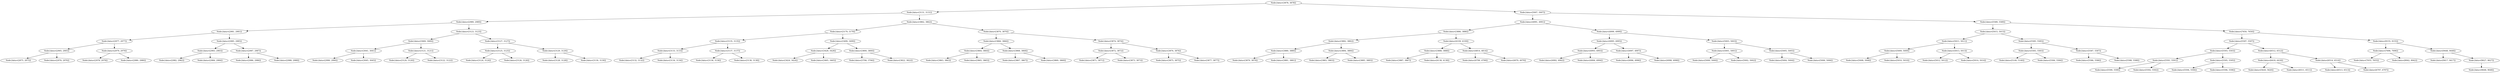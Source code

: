 digraph G{
709652603 [label="Node{data=[3878, 3878]}"]
709652603 -> 2003230712
2003230712 [label="Node{data=[3131, 3131]}"]
2003230712 -> 1246438532
1246438532 [label="Node{data=[2989, 2989]}"]
1246438532 -> 2079224352
2079224352 [label="Node{data=[2981, 2981]}"]
2079224352 -> 854067854
854067854 [label="Node{data=[2977, 2977]}"]
854067854 -> 1932560948
1932560948 [label="Node{data=[2905, 2905]}"]
1932560948 -> 1615654866
1615654866 [label="Node{data=[2875, 2875]}"]
1932560948 -> 1757146761
1757146761 [label="Node{data=[2976, 2976]}"]
854067854 -> 443889002
443889002 [label="Node{data=[2979, 2979]}"]
443889002 -> 1843621178
1843621178 [label="Node{data=[2978, 2978]}"]
443889002 -> 1792421163
1792421163 [label="Node{data=[2980, 2980]}"]
2079224352 -> 1563314526
1563314526 [label="Node{data=[2985, 2985]}"]
1563314526 -> 1858337268
1858337268 [label="Node{data=[2983, 2983]}"]
1858337268 -> 406832043
406832043 [label="Node{data=[2982, 2982]}"]
1858337268 -> 1130040050
1130040050 [label="Node{data=[2984, 2984]}"]
1563314526 -> 1813041022
1813041022 [label="Node{data=[2987, 2987]}"]
1813041022 -> 493717329
493717329 [label="Node{data=[2986, 2986]}"]
1813041022 -> 2074684876
2074684876 [label="Node{data=[2988, 2988]}"]
1246438532 -> 1623110865
1623110865 [label="Node{data=[3123, 3123]}"]
1623110865 -> 180350087
180350087 [label="Node{data=[3069, 3069]}"]
180350087 -> 2065282446
2065282446 [label="Node{data=[3041, 3041]}"]
2065282446 -> 1240211564
1240211564 [label="Node{data=[2990, 2990]}"]
2065282446 -> 1549868476
1549868476 [label="Node{data=[3045, 3045]}"]
180350087 -> 693049699
693049699 [label="Node{data=[3121, 3121]}"]
693049699 -> 533494785
533494785 [label="Node{data=[3120, 3120]}"]
693049699 -> 931905748
931905748 [label="Node{data=[3122, 3122]}"]
1623110865 -> 1666430820
1666430820 [label="Node{data=[3127, 3127]}"]
1666430820 -> 839269996
839269996 [label="Node{data=[3125, 3125]}"]
839269996 -> 1322676313
1322676313 [label="Node{data=[3124, 3124]}"]
839269996 -> 657626167
657626167 [label="Node{data=[3126, 3126]}"]
1666430820 -> 1495592738
1495592738 [label="Node{data=[3129, 3129]}"]
1495592738 -> 1515347764
1515347764 [label="Node{data=[3128, 3128]}"]
1495592738 -> 670808223
670808223 [label="Node{data=[3130, 3130]}"]
2003230712 -> 349901691
349901691 [label="Node{data=[3862, 3862]}"]
349901691 -> 1786295101
1786295101 [label="Node{data=[3179, 3179]}"]
1786295101 -> 572259001
572259001 [label="Node{data=[3135, 3135]}"]
572259001 -> 1482588453
1482588453 [label="Node{data=[3133, 3133]}"]
1482588453 -> 349307294
349307294 [label="Node{data=[3132, 3132]}"]
1482588453 -> 991734114
991734114 [label="Node{data=[3134, 3134]}"]
572259001 -> 1177502346
1177502346 [label="Node{data=[3137, 3137]}"]
1177502346 -> 1792324803
1792324803 [label="Node{data=[3136, 3136]}"]
1177502346 -> 1846445814
1846445814 [label="Node{data=[3138, 3138]}"]
1786295101 -> 805795308
805795308 [label="Node{data=[3499, 3499]}"]
805795308 -> 201345652
201345652 [label="Node{data=[3428, 3428]}"]
201345652 -> 1128105371
1128105371 [label="Node{data=[3424, 3424]}"]
201345652 -> 1503564348
1503564348 [label="Node{data=[3465, 3465]}"]
805795308 -> 1388127478
1388127478 [label="Node{data=[3800, 3800]}"]
1388127478 -> 1549829951
1549829951 [label="Node{data=[3706, 3706]}"]
1388127478 -> 1935589493
1935589493 [label="Node{data=[3822, 3822]}"]
349901691 -> 1593619280
1593619280 [label="Node{data=[3870, 3870]}"]
1593619280 -> 1700636397
1700636397 [label="Node{data=[3866, 3866]}"]
1700636397 -> 1029479430
1029479430 [label="Node{data=[3864, 3864]}"]
1029479430 -> 948223664
948223664 [label="Node{data=[3863, 3863]}"]
1029479430 -> 64613571
64613571 [label="Node{data=[3865, 3865]}"]
1700636397 -> 196823195
196823195 [label="Node{data=[3868, 3868]}"]
196823195 -> 1381914950
1381914950 [label="Node{data=[3867, 3867]}"]
196823195 -> 1328684163
1328684163 [label="Node{data=[3869, 3869]}"]
1593619280 -> 54615634
54615634 [label="Node{data=[3874, 3874]}"]
54615634 -> 1383014705
1383014705 [label="Node{data=[3872, 3872]}"]
1383014705 -> 1918621267
1918621267 [label="Node{data=[3871, 3871]}"]
1383014705 -> 760355487
760355487 [label="Node{data=[3873, 3873]}"]
54615634 -> 610820777
610820777 [label="Node{data=[3876, 3876]}"]
610820777 -> 254130620
254130620 [label="Node{data=[3875, 3875]}"]
610820777 -> 601886533
601886533 [label="Node{data=[3877, 3877]}"]
709652603 -> 517701444
517701444 [label="Node{data=[5007, 5007]}"]
517701444 -> 2034314012
2034314012 [label="Node{data=[4991, 4991]}"]
2034314012 -> 1527481809
1527481809 [label="Node{data=[3886, 3886]}"]
1527481809 -> 2016555986
2016555986 [label="Node{data=[3882, 3882]}"]
2016555986 -> 1037456079
1037456079 [label="Node{data=[3880, 3880]}"]
1037456079 -> 1296009122
1296009122 [label="Node{data=[3879, 3879]}"]
1037456079 -> 1243461337
1243461337 [label="Node{data=[3881, 3881]}"]
2016555986 -> 601399531
601399531 [label="Node{data=[3884, 3884]}"]
601399531 -> 739761781
739761781 [label="Node{data=[3883, 3883]}"]
601399531 -> 488918722
488918722 [label="Node{data=[3885, 3885]}"]
1527481809 -> 984127681
984127681 [label="Node{data=[4339, 4339]}"]
984127681 -> 1544665223
1544665223 [label="Node{data=[3888, 3888]}"]
1544665223 -> 1315381510
1315381510 [label="Node{data=[3887, 3887]}"]
1544665223 -> 1896494166
1896494166 [label="Node{data=[4138, 4138]}"]
984127681 -> 253416486
253416486 [label="Node{data=[4814, 4814]}"]
253416486 -> 1579061442
1579061442 [label="Node{data=[4799, 4799]}"]
253416486 -> 696706326
696706326 [label="Node{data=[4979, 4979]}"]
2034314012 -> 160357620
160357620 [label="Node{data=[4999, 4999]}"]
160357620 -> 1349288455
1349288455 [label="Node{data=[4995, 4995]}"]
1349288455 -> 2053017672
2053017672 [label="Node{data=[4993, 4993]}"]
2053017672 -> 1684960320
1684960320 [label="Node{data=[4992, 4992]}"]
2053017672 -> 460877125
460877125 [label="Node{data=[4994, 4994]}"]
1349288455 -> 791718039
791718039 [label="Node{data=[4997, 4997]}"]
791718039 -> 568500713
568500713 [label="Node{data=[4996, 4996]}"]
791718039 -> 909712865
909712865 [label="Node{data=[4998, 4998]}"]
160357620 -> 1861438502
1861438502 [label="Node{data=[5003, 5003]}"]
1861438502 -> 1143813503
1143813503 [label="Node{data=[5001, 5001]}"]
1143813503 -> 1895053818
1895053818 [label="Node{data=[5000, 5000]}"]
1143813503 -> 249361424
249361424 [label="Node{data=[5002, 5002]}"]
1861438502 -> 2050624401
2050624401 [label="Node{data=[5005, 5005]}"]
2050624401 -> 1469144932
1469144932 [label="Node{data=[5004, 5004]}"]
2050624401 -> 108763013
108763013 [label="Node{data=[5006, 5006]}"]
517701444 -> 1869520686
1869520686 [label="Node{data=[5589, 5589]}"]
1869520686 -> 1159886801
1159886801 [label="Node{data=[5015, 5015]}"]
1159886801 -> 404056686
404056686 [label="Node{data=[5011, 5011]}"]
404056686 -> 1107824982
1107824982 [label="Node{data=[5009, 5009]}"]
1107824982 -> 1501852118
1501852118 [label="Node{data=[5008, 5008]}"]
1107824982 -> 256772552
256772552 [label="Node{data=[5010, 5010]}"]
404056686 -> 1018905685
1018905685 [label="Node{data=[5013, 5013]}"]
1018905685 -> 1052467253
1052467253 [label="Node{data=[5012, 5012]}"]
1018905685 -> 1145814261
1145814261 [label="Node{data=[5014, 5014]}"]
1159886801 -> 1001717245
1001717245 [label="Node{data=[5585, 5585]}"]
1001717245 -> 1573625650
1573625650 [label="Node{data=[5583, 5583]}"]
1573625650 -> 940893814
940893814 [label="Node{data=[5140, 5140]}"]
1573625650 -> 564222357
564222357 [label="Node{data=[5584, 5584]}"]
1001717245 -> 1038488393
1038488393 [label="Node{data=[5587, 5587]}"]
1038488393 -> 1020602824
1020602824 [label="Node{data=[5586, 5586]}"]
1038488393 -> 594370418
594370418 [label="Node{data=[5588, 5588]}"]
1869520686 -> 137090939
137090939 [label="Node{data=[7650, 7650]}"]
137090939 -> 89842028
89842028 [label="Node{data=[5597, 5597]}"]
89842028 -> 273941350
273941350 [label="Node{data=[5593, 5593]}"]
273941350 -> 1493915857
1493915857 [label="Node{data=[5591, 5591]}"]
1493915857 -> 256760964
256760964 [label="Node{data=[5590, 5590]}"]
1493915857 -> 1565396352
1565396352 [label="Node{data=[5592, 5592]}"]
273941350 -> 1840347772
1840347772 [label="Node{data=[5595, 5595]}"]
1840347772 -> 1862236875
1862236875 [label="Node{data=[5594, 5594]}"]
1840347772 -> 255271532
255271532 [label="Node{data=[5596, 5596]}"]
89842028 -> 574098439
574098439 [label="Node{data=[6512, 6512]}"]
574098439 -> 1144844454
1144844454 [label="Node{data=[6418, 6418]}"]
1144844454 -> 1367405512
1367405512 [label="Node{data=[5620, 5620]}"]
1144844454 -> 1729269718
1729269718 [label="Node{data=[6511, 6511]}"]
574098439 -> 94957319
94957319 [label="Node{data=[6514, 6514]}"]
94957319 -> 649234132
649234132 [label="Node{data=[6513, 6513]}"]
94957319 -> 1887055737
1887055737 [label="Node{data=[6797, 6797]}"]
137090939 -> 65364639
65364639 [label="Node{data=[9155, 9155]}"]
65364639 -> 1106732339
1106732339 [label="Node{data=[7696, 7696]}"]
1106732339 -> 1942085631
1942085631 [label="Node{data=[7655, 7655]}"]
1106732339 -> 1390491417
1390491417 [label="Node{data=[8942, 8942]}"]
65364639 -> 2050512448
2050512448 [label="Node{data=[9448, 9448]}"]
2050512448 -> 10255049
10255049 [label="Node{data=[9417, 9417]}"]
2050512448 -> 2111791874
2111791874 [label="Node{data=[9627, 9627]}"]
2111791874 -> 652069471
652069471 [label="Node{data=[9648, 9648]}"]
}